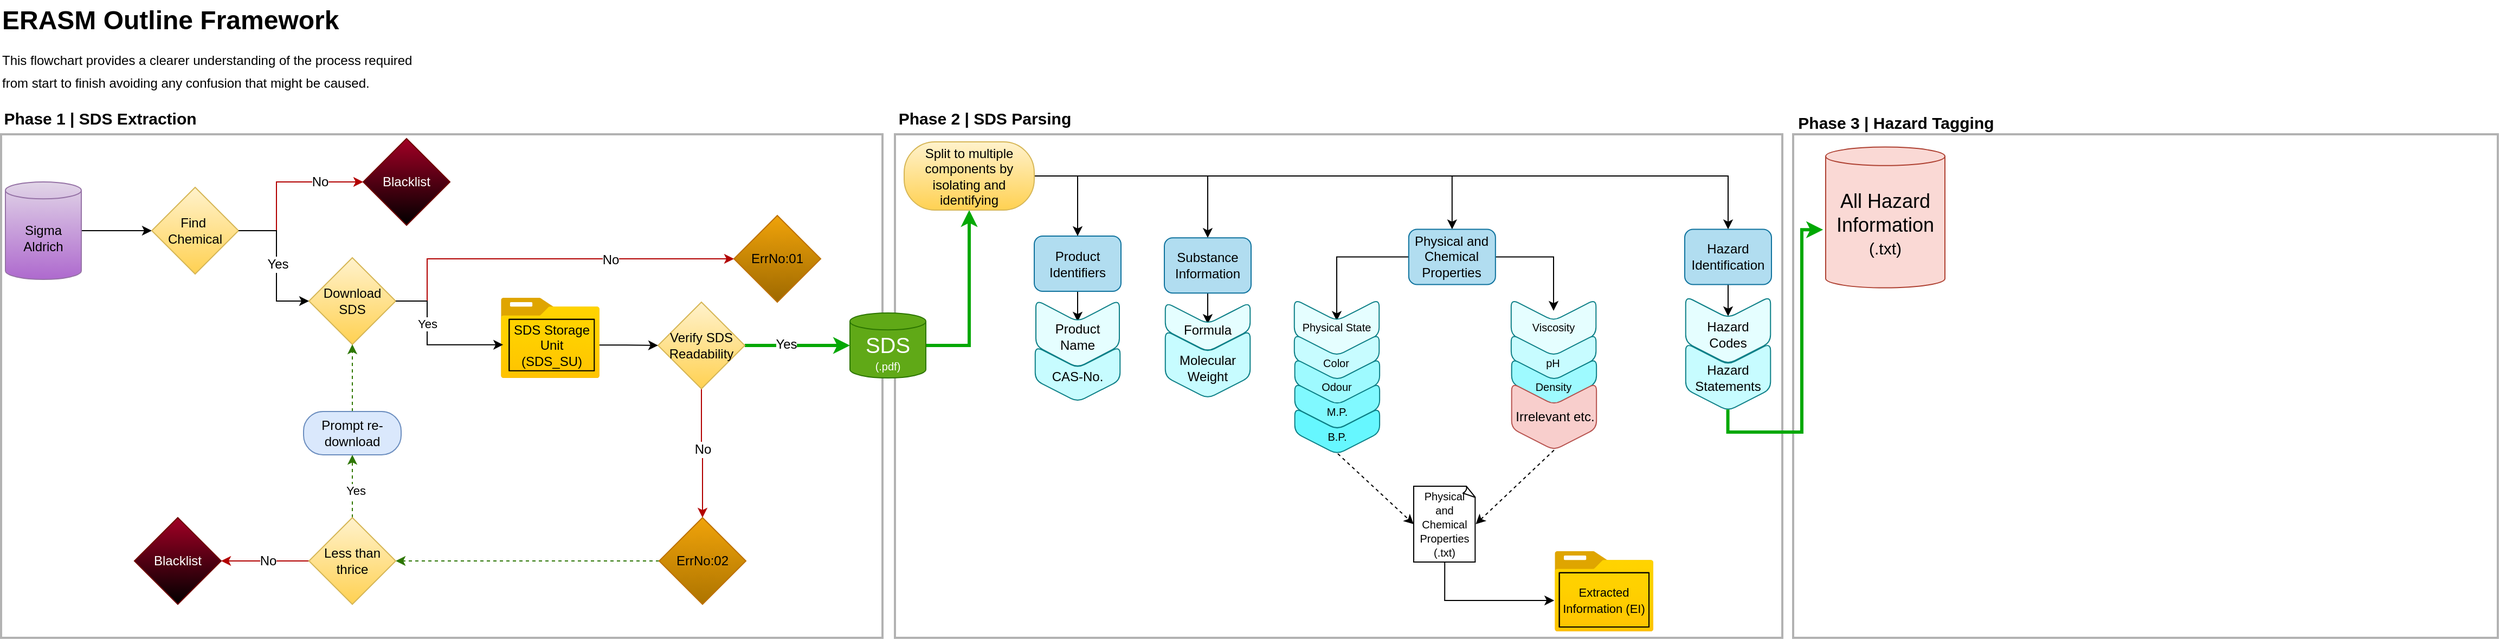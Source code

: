 <mxfile version="24.7.5">
  <diagram name="Page-1" id="0I6r3eatLLzhdnNPI9bZ">
    <mxGraphModel dx="1466" dy="1070" grid="1" gridSize="10" guides="1" tooltips="1" connect="1" arrows="1" fold="1" page="1" pageScale="1" pageWidth="2336" pageHeight="1654" math="0" shadow="0">
      <root>
        <mxCell id="0" />
        <mxCell id="1" parent="0" />
        <mxCell id="2ysG0IZwZ4ry6b-tC9r9-176" value="" style="rounded=0;whiteSpace=wrap;html=1;fillColor=none;strokeWidth=2;opacity=30;" vertex="1" parent="1">
          <mxGeometry x="1660" y="125" width="650" height="465" as="geometry" />
        </mxCell>
        <mxCell id="AweW9JlIoIycyxR6Y38T-5" value="" style="rounded=0;whiteSpace=wrap;html=1;fillColor=none;strokeWidth=2;opacity=30;" parent="1" vertex="1">
          <mxGeometry x="7" y="125" width="813" height="465" as="geometry" />
        </mxCell>
        <mxCell id="AweW9JlIoIycyxR6Y38T-46" value="" style="rounded=0;whiteSpace=wrap;html=1;fillColor=none;strokeWidth=2;opacity=30;" parent="1" vertex="1">
          <mxGeometry x="831.5" y="125" width="818.5" height="465" as="geometry" />
        </mxCell>
        <mxCell id="AweW9JlIoIycyxR6Y38T-1" value="&lt;h1 style=&quot;margin-top: 0px; line-height: 70%; font-size: 3px;&quot;&gt;&lt;span style=&quot;background-color: initial;&quot;&gt;&lt;br&gt;&lt;/span&gt;&lt;/h1&gt;&lt;h1 style=&quot;margin-top: 0px; line-height: 70%;&quot;&gt;&lt;span style=&quot;background-color: initial;&quot;&gt;ERASM Outline Framework&lt;/span&gt;&lt;/h1&gt;&lt;h1 style=&quot;margin-top: 0px; line-height: 70%;&quot;&gt;&lt;span style=&quot;font-size: 12px; font-weight: normal;&quot;&gt;This flowchart provides a clearer understanding of the process required from start to finish avoiding any confusion that might be caused.&lt;/span&gt;&lt;/h1&gt;" style="text;html=1;whiteSpace=wrap;overflow=hidden;rounded=0;" parent="1" vertex="1">
          <mxGeometry x="6" y="1" width="390" height="89" as="geometry" />
        </mxCell>
        <mxCell id="AweW9JlIoIycyxR6Y38T-2" style="edgeStyle=orthogonalEdgeStyle;rounded=0;orthogonalLoop=1;jettySize=auto;html=1;exitX=0.5;exitY=1;exitDx=0;exitDy=0;" parent="1" edge="1">
          <mxGeometry relative="1" as="geometry">
            <mxPoint x="183" y="142" as="sourcePoint" />
            <mxPoint x="183" y="142" as="targetPoint" />
          </mxGeometry>
        </mxCell>
        <mxCell id="AweW9JlIoIycyxR6Y38T-7" value="" style="edgeStyle=orthogonalEdgeStyle;rounded=0;orthogonalLoop=1;jettySize=auto;html=1;" parent="1" source="AweW9JlIoIycyxR6Y38T-3" target="AweW9JlIoIycyxR6Y38T-6" edge="1">
          <mxGeometry relative="1" as="geometry" />
        </mxCell>
        <mxCell id="AweW9JlIoIycyxR6Y38T-3" value="Sigma Aldrich" style="shape=cylinder3;whiteSpace=wrap;html=1;boundedLbl=1;backgroundOutline=1;size=7.833;fillColor=#e1d5e7;strokeColor=#9673a6;gradientColor=#ae69ce;" parent="1" vertex="1">
          <mxGeometry x="11" y="169" width="70" height="90" as="geometry" />
        </mxCell>
        <mxCell id="AweW9JlIoIycyxR6Y38T-12" value="" style="edgeStyle=orthogonalEdgeStyle;rounded=0;orthogonalLoop=1;jettySize=auto;html=1;fontFamily=Helvetica;fontSize=12;fontColor=default;fillColor=#e51400;strokeColor=#B20000;" parent="1" source="AweW9JlIoIycyxR6Y38T-6" target="AweW9JlIoIycyxR6Y38T-11" edge="1">
          <mxGeometry relative="1" as="geometry">
            <Array as="points">
              <mxPoint x="261" y="214" />
              <mxPoint x="261" y="169" />
            </Array>
          </mxGeometry>
        </mxCell>
        <mxCell id="AweW9JlIoIycyxR6Y38T-13" value="No" style="edgeLabel;html=1;align=center;verticalAlign=middle;resizable=0;points=[];strokeColor=#d6b656;fontFamily=Helvetica;fontSize=12;fontColor=default;fillColor=#fff2cc;gradientColor=#ffd152;" parent="AweW9JlIoIycyxR6Y38T-12" vertex="1" connectable="0">
          <mxGeometry x="0.211" relative="1" as="geometry">
            <mxPoint x="23" as="offset" />
          </mxGeometry>
        </mxCell>
        <mxCell id="AweW9JlIoIycyxR6Y38T-6" value="Find&amp;nbsp; Chemical" style="rhombus;whiteSpace=wrap;html=1;fillColor=#fff2cc;strokeColor=#d6b656;gradientColor=#ffd152;" parent="1" vertex="1">
          <mxGeometry x="146" y="174" width="80" height="80" as="geometry" />
        </mxCell>
        <mxCell id="AweW9JlIoIycyxR6Y38T-22" value="" style="edgeStyle=orthogonalEdgeStyle;rounded=0;orthogonalLoop=1;jettySize=auto;html=1;fontFamily=Helvetica;fontSize=12;fontColor=default;fillColor=#e51400;strokeColor=#B20000;entryX=0;entryY=0.5;entryDx=0;entryDy=0;" parent="1" source="AweW9JlIoIycyxR6Y38T-8" target="AweW9JlIoIycyxR6Y38T-21" edge="1">
          <mxGeometry relative="1" as="geometry">
            <Array as="points">
              <mxPoint x="400" y="279" />
              <mxPoint x="400" y="240" />
              <mxPoint x="510" y="240" />
            </Array>
          </mxGeometry>
        </mxCell>
        <mxCell id="AweW9JlIoIycyxR6Y38T-23" value="No" style="edgeLabel;html=1;align=center;verticalAlign=middle;resizable=0;points=[];strokeColor=#d6b656;fontFamily=Helvetica;fontSize=12;fontColor=default;fillColor=#fff2cc;gradientColor=#ffd152;" parent="AweW9JlIoIycyxR6Y38T-22" vertex="1" connectable="0">
          <mxGeometry x="0.347" y="-2" relative="1" as="geometry">
            <mxPoint y="-1" as="offset" />
          </mxGeometry>
        </mxCell>
        <mxCell id="AweW9JlIoIycyxR6Y38T-8" value="Download SDS" style="rhombus;whiteSpace=wrap;html=1;fillColor=#fff2cc;strokeColor=#d6b656;gradientColor=#ffd152;" parent="1" vertex="1">
          <mxGeometry x="291" y="239" width="80" height="80" as="geometry" />
        </mxCell>
        <mxCell id="AweW9JlIoIycyxR6Y38T-11" value="Blacklist" style="rhombus;whiteSpace=wrap;html=1;fillColor=#a20025;strokeColor=#6F0000;fontColor=#ffffff;gradientColor=default;" parent="1" vertex="1">
          <mxGeometry x="341" y="129" width="80" height="80" as="geometry" />
        </mxCell>
        <mxCell id="AweW9JlIoIycyxR6Y38T-9" value="" style="edgeStyle=orthogonalEdgeStyle;rounded=0;orthogonalLoop=1;jettySize=auto;html=1;fontFamily=Helvetica;fontSize=12;fontColor=default;" parent="1" source="AweW9JlIoIycyxR6Y38T-6" target="AweW9JlIoIycyxR6Y38T-8" edge="1">
          <mxGeometry relative="1" as="geometry">
            <Array as="points">
              <mxPoint x="261" y="214" />
              <mxPoint x="261" y="279" />
            </Array>
          </mxGeometry>
        </mxCell>
        <mxCell id="AweW9JlIoIycyxR6Y38T-14" value="Yes" style="edgeLabel;html=1;align=center;verticalAlign=middle;resizable=0;points=[];strokeColor=#d6b656;fontFamily=Helvetica;fontSize=12;fontColor=default;fillColor=#fff2cc;gradientColor=#ffd152;" parent="AweW9JlIoIycyxR6Y38T-9" vertex="1" connectable="0">
          <mxGeometry x="0.012" y="1" relative="1" as="geometry">
            <mxPoint as="offset" />
          </mxGeometry>
        </mxCell>
        <mxCell id="AweW9JlIoIycyxR6Y38T-26" value="" style="edgeStyle=orthogonalEdgeStyle;rounded=0;orthogonalLoop=1;jettySize=auto;html=1;fontFamily=Helvetica;fontSize=12;fontColor=default;entryX=0;entryY=0.5;entryDx=0;entryDy=0;entryPerimeter=0;strokeWidth=3;strokeColor=#05a805;" parent="1" source="AweW9JlIoIycyxR6Y38T-19" target="AweW9JlIoIycyxR6Y38T-44" edge="1">
          <mxGeometry relative="1" as="geometry">
            <mxPoint x="773" y="323" as="targetPoint" />
          </mxGeometry>
        </mxCell>
        <mxCell id="AweW9JlIoIycyxR6Y38T-32" value="Yes" style="edgeLabel;html=1;align=center;verticalAlign=middle;resizable=0;points=[];strokeColor=#d6b656;fontFamily=Helvetica;fontSize=12;fontColor=default;fillColor=#fff2cc;gradientColor=#ffd152;" parent="AweW9JlIoIycyxR6Y38T-26" vertex="1" connectable="0">
          <mxGeometry x="-0.23" y="1" relative="1" as="geometry">
            <mxPoint as="offset" />
          </mxGeometry>
        </mxCell>
        <mxCell id="AweW9JlIoIycyxR6Y38T-28" value="" style="edgeStyle=orthogonalEdgeStyle;rounded=0;orthogonalLoop=1;jettySize=auto;html=1;fontFamily=Helvetica;fontSize=12;fontColor=default;exitX=0.5;exitY=1;exitDx=0;exitDy=0;fillColor=#e51400;strokeColor=#B20000;" parent="1" source="AweW9JlIoIycyxR6Y38T-19" target="AweW9JlIoIycyxR6Y38T-30" edge="1">
          <mxGeometry relative="1" as="geometry">
            <mxPoint x="783" y="494" as="targetPoint" />
            <Array as="points" />
            <mxPoint x="653" y="391" as="sourcePoint" />
          </mxGeometry>
        </mxCell>
        <mxCell id="AweW9JlIoIycyxR6Y38T-31" value="No" style="edgeLabel;html=1;align=center;verticalAlign=middle;resizable=0;points=[];strokeColor=#d6b656;fontFamily=Helvetica;fontSize=12;fontColor=default;fillColor=#fff2cc;gradientColor=#ffd152;" parent="AweW9JlIoIycyxR6Y38T-28" vertex="1" connectable="0">
          <mxGeometry x="0.064" y="-2" relative="1" as="geometry">
            <mxPoint x="2" y="-7" as="offset" />
          </mxGeometry>
        </mxCell>
        <mxCell id="AweW9JlIoIycyxR6Y38T-19" value="Verify SDS Readability" style="rhombus;whiteSpace=wrap;html=1;fillColor=#fff2cc;strokeColor=#d6b656;gradientColor=#ffd152;" parent="1" vertex="1">
          <mxGeometry x="613" y="280" width="80" height="80" as="geometry" />
        </mxCell>
        <mxCell id="AweW9JlIoIycyxR6Y38T-21" value="ErrNo:01" style="rhombus;whiteSpace=wrap;html=1;fillColor=#f0a30a;strokeColor=#BD7000;fontColor=#000000;gradientColor=#9e6900;" parent="1" vertex="1">
          <mxGeometry x="683" y="200" width="80" height="80" as="geometry" />
        </mxCell>
        <mxCell id="AweW9JlIoIycyxR6Y38T-35" value="" style="edgeStyle=orthogonalEdgeStyle;rounded=0;orthogonalLoop=1;jettySize=auto;html=1;fontFamily=Helvetica;fontSize=12;fontColor=default;entryX=1;entryY=0.5;entryDx=0;entryDy=0;dashed=1;fillColor=#60a917;strokeColor=#2D7600;" parent="1" source="AweW9JlIoIycyxR6Y38T-30" target="AweW9JlIoIycyxR6Y38T-36" edge="1">
          <mxGeometry relative="1" as="geometry">
            <mxPoint x="360" y="552" as="targetPoint" />
          </mxGeometry>
        </mxCell>
        <mxCell id="AweW9JlIoIycyxR6Y38T-30" value="ErrNo:02" style="rhombus;whiteSpace=wrap;html=1;fillColor=#f0a30a;strokeColor=#BD7000;fontColor=#000000;gradientColor=#ad7400;" parent="1" vertex="1">
          <mxGeometry x="614" y="479" width="80" height="80" as="geometry" />
        </mxCell>
        <mxCell id="AweW9JlIoIycyxR6Y38T-37" style="edgeStyle=orthogonalEdgeStyle;rounded=0;orthogonalLoop=1;jettySize=auto;html=1;entryX=0.5;entryY=1;entryDx=0;entryDy=0;fontFamily=Helvetica;fontSize=12;fontColor=default;dashed=1;fillColor=#60a917;strokeColor=#2D7600;" parent="1" source="AweW9JlIoIycyxR6Y38T-38" target="AweW9JlIoIycyxR6Y38T-8" edge="1">
          <mxGeometry relative="1" as="geometry" />
        </mxCell>
        <mxCell id="AweW9JlIoIycyxR6Y38T-42" style="edgeStyle=orthogonalEdgeStyle;rounded=0;orthogonalLoop=1;jettySize=auto;html=1;entryX=1;entryY=0.5;entryDx=0;entryDy=0;fontFamily=Helvetica;fontSize=12;fontColor=default;fillColor=#e51400;strokeColor=#B20000;" parent="1" source="AweW9JlIoIycyxR6Y38T-36" target="AweW9JlIoIycyxR6Y38T-41" edge="1">
          <mxGeometry relative="1" as="geometry" />
        </mxCell>
        <mxCell id="AweW9JlIoIycyxR6Y38T-43" value="No" style="edgeLabel;html=1;align=center;verticalAlign=middle;resizable=0;points=[];strokeColor=#d6b656;fontFamily=Helvetica;fontSize=12;fontColor=default;fillColor=#fff2cc;gradientColor=#ffd152;" parent="AweW9JlIoIycyxR6Y38T-42" vertex="1" connectable="0">
          <mxGeometry x="0.161" relative="1" as="geometry">
            <mxPoint x="9" as="offset" />
          </mxGeometry>
        </mxCell>
        <mxCell id="2ysG0IZwZ4ry6b-tC9r9-46" value="" style="edgeStyle=orthogonalEdgeStyle;rounded=0;orthogonalLoop=1;jettySize=auto;html=1;strokeColor=#2e7601;dashed=1;" edge="1" parent="1" source="AweW9JlIoIycyxR6Y38T-36" target="AweW9JlIoIycyxR6Y38T-38">
          <mxGeometry relative="1" as="geometry" />
        </mxCell>
        <mxCell id="2ysG0IZwZ4ry6b-tC9r9-193" value="Yes" style="edgeLabel;html=1;align=center;verticalAlign=middle;resizable=0;points=[];" vertex="1" connectable="0" parent="2ysG0IZwZ4ry6b-tC9r9-46">
          <mxGeometry x="-0.123" y="-3" relative="1" as="geometry">
            <mxPoint as="offset" />
          </mxGeometry>
        </mxCell>
        <mxCell id="AweW9JlIoIycyxR6Y38T-36" value="Less than thrice" style="rhombus;whiteSpace=wrap;html=1;fillColor=#fff2cc;strokeColor=#d6b656;gradientColor=#ffd152;" parent="1" vertex="1">
          <mxGeometry x="291" y="479" width="80" height="80" as="geometry" />
        </mxCell>
        <mxCell id="AweW9JlIoIycyxR6Y38T-38" value="&lt;div&gt;Prompt re-download&lt;br&gt;&lt;/div&gt;" style="rounded=1;whiteSpace=wrap;html=1;strokeColor=#6c8ebf;align=center;verticalAlign=middle;fontFamily=Helvetica;fontSize=12;fillColor=#dae8fc;arcSize=45;" parent="1" vertex="1">
          <mxGeometry x="286" y="381" width="90" height="40" as="geometry" />
        </mxCell>
        <mxCell id="AweW9JlIoIycyxR6Y38T-41" value="Blacklist" style="rhombus;whiteSpace=wrap;html=1;fillColor=#a20025;strokeColor=#6F0000;fontColor=#ffffff;gradientColor=default;" parent="1" vertex="1">
          <mxGeometry x="130" y="479" width="80" height="80" as="geometry" />
        </mxCell>
        <mxCell id="2ysG0IZwZ4ry6b-tC9r9-11" style="edgeStyle=orthogonalEdgeStyle;rounded=0;orthogonalLoop=1;jettySize=auto;html=1;entryX=0.5;entryY=1;entryDx=0;entryDy=0;exitX=1;exitY=0.5;exitDx=0;exitDy=0;exitPerimeter=0;strokeWidth=3;strokeColor=#05a805;" edge="1" parent="1" source="AweW9JlIoIycyxR6Y38T-44" target="2ysG0IZwZ4ry6b-tC9r9-1">
          <mxGeometry relative="1" as="geometry">
            <mxPoint x="863" y="319.974" as="sourcePoint" />
            <mxPoint x="902" y="198" as="targetPoint" />
            <Array as="points">
              <mxPoint x="900" y="320" />
            </Array>
          </mxGeometry>
        </mxCell>
        <mxCell id="AweW9JlIoIycyxR6Y38T-44" value="&lt;font style=&quot;font-size: 20px;&quot;&gt;SDS&lt;/font&gt;&lt;div&gt;&lt;font style=&quot;font-size: 10px;&quot;&gt;(.pdf)&lt;/font&gt;&lt;/div&gt;" style="shape=cylinder3;whiteSpace=wrap;html=1;boundedLbl=1;backgroundOutline=1;size=7.833;fillColor=#60a917;strokeColor=#2D7600;fontColor=#ffffff;" parent="1" vertex="1">
          <mxGeometry x="790" y="290" width="70" height="60" as="geometry" />
        </mxCell>
        <mxCell id="AweW9JlIoIycyxR6Y38T-47" value="&lt;b style=&quot;font-size: 15px;&quot;&gt;Phase 1 | SDS Extraction&lt;/b&gt;" style="text;html=1;align=center;verticalAlign=middle;whiteSpace=wrap;rounded=0;fontFamily=Helvetica;fontSize=15;fontColor=default;" parent="1" vertex="1">
          <mxGeometry x="7" y="95" width="183" height="30" as="geometry" />
        </mxCell>
        <mxCell id="AweW9JlIoIycyxR6Y38T-48" value="&lt;b style=&quot;font-size: 15px;&quot;&gt;Phase 2 | SDS Parsing&lt;/b&gt;" style="text;html=1;align=center;verticalAlign=middle;whiteSpace=wrap;rounded=0;fontFamily=Helvetica;fontSize=15;fontColor=default;" parent="1" vertex="1">
          <mxGeometry x="831.5" y="95" width="164.5" height="30" as="geometry" />
        </mxCell>
        <mxCell id="2ysG0IZwZ4ry6b-tC9r9-18" style="edgeStyle=orthogonalEdgeStyle;rounded=0;orthogonalLoop=1;jettySize=auto;html=1;entryX=0.5;entryY=0;entryDx=0;entryDy=0;" edge="1" parent="1" source="2ysG0IZwZ4ry6b-tC9r9-1" target="2ysG0IZwZ4ry6b-tC9r9-49">
          <mxGeometry relative="1" as="geometry">
            <mxPoint x="1120.0" y="199" as="targetPoint" />
          </mxGeometry>
        </mxCell>
        <mxCell id="2ysG0IZwZ4ry6b-tC9r9-19" style="edgeStyle=orthogonalEdgeStyle;rounded=0;orthogonalLoop=1;jettySize=auto;html=1;entryX=0.5;entryY=0;entryDx=0;entryDy=0;" edge="1" parent="1" source="2ysG0IZwZ4ry6b-tC9r9-1" target="2ysG0IZwZ4ry6b-tC9r9-50">
          <mxGeometry relative="1" as="geometry">
            <mxPoint x="1240" y="199" as="targetPoint" />
          </mxGeometry>
        </mxCell>
        <mxCell id="2ysG0IZwZ4ry6b-tC9r9-23" style="edgeStyle=orthogonalEdgeStyle;rounded=0;orthogonalLoop=1;jettySize=auto;html=1;entryX=0.5;entryY=0;entryDx=0;entryDy=0;" edge="1" parent="1" source="2ysG0IZwZ4ry6b-tC9r9-1" target="2ysG0IZwZ4ry6b-tC9r9-51">
          <mxGeometry relative="1" as="geometry">
            <mxPoint x="1360" y="199" as="targetPoint" />
          </mxGeometry>
        </mxCell>
        <mxCell id="2ysG0IZwZ4ry6b-tC9r9-1" value="&lt;div&gt;Split to multiple components by isolating and identifying&lt;br&gt;&lt;/div&gt;" style="rounded=1;whiteSpace=wrap;html=1;strokeColor=#d6b656;align=center;verticalAlign=middle;fontFamily=Helvetica;fontSize=12;fontColor=default;fillColor=#fff2cc;gradientColor=#ffd152;arcSize=45;" vertex="1" parent="1">
          <mxGeometry x="840" y="132" width="120" height="63" as="geometry" />
        </mxCell>
        <mxCell id="2ysG0IZwZ4ry6b-tC9r9-31" style="edgeStyle=orthogonalEdgeStyle;rounded=0;orthogonalLoop=1;jettySize=auto;html=1;entryX=0;entryY=0.5;entryDx=0;entryDy=0;" edge="1" parent="1" source="2ysG0IZwZ4ry6b-tC9r9-30" target="AweW9JlIoIycyxR6Y38T-19">
          <mxGeometry relative="1" as="geometry" />
        </mxCell>
        <mxCell id="2ysG0IZwZ4ry6b-tC9r9-36" value="" style="group" vertex="1" connectable="0" parent="1">
          <mxGeometry x="467.94" y="276" width="92.06" height="74" as="geometry" />
        </mxCell>
        <mxCell id="2ysG0IZwZ4ry6b-tC9r9-34" value="" style="image;aspect=fixed;html=1;points=[];align=center;fontSize=12;image=img/lib/azure2/general/Folder_Blank.svg;" vertex="1" parent="2ysG0IZwZ4ry6b-tC9r9-36">
          <mxGeometry width="91.181" height="74" as="geometry" />
        </mxCell>
        <mxCell id="2ysG0IZwZ4ry6b-tC9r9-30" value="SDS Storage Unit (SDS_SU)" style="shape=cube;whiteSpace=wrap;html=1;boundedLbl=1;backgroundOutline=1;darkOpacity=0.05;darkOpacity2=0.1;size=0;fillColor=none;strokeColor=#000000;" vertex="1" parent="2ysG0IZwZ4ry6b-tC9r9-36">
          <mxGeometry x="7.72" y="19.923" width="78.487" height="47.436" as="geometry" />
        </mxCell>
        <mxCell id="2ysG0IZwZ4ry6b-tC9r9-39" style="edgeStyle=orthogonalEdgeStyle;rounded=0;orthogonalLoop=1;jettySize=auto;html=1;entryX=0.024;entryY=0.586;entryDx=0;entryDy=0;entryPerimeter=0;" edge="1" parent="1" source="AweW9JlIoIycyxR6Y38T-8" target="2ysG0IZwZ4ry6b-tC9r9-34">
          <mxGeometry relative="1" as="geometry">
            <Array as="points">
              <mxPoint x="400" y="279" />
              <mxPoint x="400" y="319" />
            </Array>
          </mxGeometry>
        </mxCell>
        <mxCell id="2ysG0IZwZ4ry6b-tC9r9-40" value="Yes" style="edgeLabel;html=1;align=center;verticalAlign=middle;resizable=0;points=[];" vertex="1" connectable="0" parent="2ysG0IZwZ4ry6b-tC9r9-39">
          <mxGeometry x="-0.28" relative="1" as="geometry">
            <mxPoint as="offset" />
          </mxGeometry>
        </mxCell>
        <mxCell id="2ysG0IZwZ4ry6b-tC9r9-64" value="" style="edgeStyle=orthogonalEdgeStyle;rounded=0;orthogonalLoop=1;jettySize=auto;html=1;" edge="1" parent="1" source="2ysG0IZwZ4ry6b-tC9r9-48" target="2ysG0IZwZ4ry6b-tC9r9-63">
          <mxGeometry relative="1" as="geometry" />
        </mxCell>
        <mxCell id="2ysG0IZwZ4ry6b-tC9r9-48" value="Product Identifiers" style="rounded=1;whiteSpace=wrap;html=1;fillColor=#b1ddf0;strokeColor=#10739e;" vertex="1" parent="1">
          <mxGeometry x="960" y="219" width="80" height="51" as="geometry" />
        </mxCell>
        <mxCell id="2ysG0IZwZ4ry6b-tC9r9-178" value="" style="edgeStyle=orthogonalEdgeStyle;rounded=0;orthogonalLoop=1;jettySize=auto;html=1;" edge="1" parent="1" source="2ysG0IZwZ4ry6b-tC9r9-49" target="2ysG0IZwZ4ry6b-tC9r9-75">
          <mxGeometry relative="1" as="geometry" />
        </mxCell>
        <mxCell id="2ysG0IZwZ4ry6b-tC9r9-49" value="Hazard Identification" style="rounded=1;whiteSpace=wrap;html=1;fillColor=#b1ddf0;strokeColor=#10739e;" vertex="1" parent="1">
          <mxGeometry x="1560" y="212.75" width="80" height="51" as="geometry" />
        </mxCell>
        <mxCell id="2ysG0IZwZ4ry6b-tC9r9-72" value="" style="edgeStyle=orthogonalEdgeStyle;rounded=0;orthogonalLoop=1;jettySize=auto;html=1;" edge="1" parent="1" source="2ysG0IZwZ4ry6b-tC9r9-50" target="2ysG0IZwZ4ry6b-tC9r9-68">
          <mxGeometry relative="1" as="geometry" />
        </mxCell>
        <mxCell id="2ysG0IZwZ4ry6b-tC9r9-50" value="Substance Information" style="rounded=1;whiteSpace=wrap;html=1;fillColor=#b1ddf0;strokeColor=#10739e;" vertex="1" parent="1">
          <mxGeometry x="1080" y="220.63" width="80" height="51" as="geometry" />
        </mxCell>
        <mxCell id="2ysG0IZwZ4ry6b-tC9r9-70" value="" style="edgeStyle=orthogonalEdgeStyle;rounded=0;orthogonalLoop=1;jettySize=auto;html=1;" edge="1" parent="1" source="2ysG0IZwZ4ry6b-tC9r9-51" target="2ysG0IZwZ4ry6b-tC9r9-69">
          <mxGeometry relative="1" as="geometry" />
        </mxCell>
        <mxCell id="2ysG0IZwZ4ry6b-tC9r9-181" style="edgeStyle=orthogonalEdgeStyle;rounded=0;orthogonalLoop=1;jettySize=auto;html=1;entryX=0.5;entryY=0;entryDx=0;entryDy=0;" edge="1" parent="1" source="2ysG0IZwZ4ry6b-tC9r9-51" target="2ysG0IZwZ4ry6b-tC9r9-106">
          <mxGeometry relative="1" as="geometry" />
        </mxCell>
        <mxCell id="2ysG0IZwZ4ry6b-tC9r9-51" value="Physical and Chemical Properties" style="rounded=1;whiteSpace=wrap;html=1;fillColor=#b1ddf0;strokeColor=#10739e;" vertex="1" parent="1">
          <mxGeometry x="1305.42" y="212.75" width="80" height="51" as="geometry" />
        </mxCell>
        <mxCell id="2ysG0IZwZ4ry6b-tC9r9-84" value="" style="shape=step;perimeter=stepPerimeter;whiteSpace=wrap;html=1;fixedSize=1;fillColor=#c7fcff;strokeColor=#0e8088;rounded=1;rotation=90;arcSize=14;" vertex="1" parent="1">
          <mxGeometry x="974.39" y="307.38" width="51.24" height="78.25" as="geometry" />
        </mxCell>
        <mxCell id="2ysG0IZwZ4ry6b-tC9r9-87" value="CAS-No." style="text;html=1;align=center;verticalAlign=middle;whiteSpace=wrap;rounded=0;" vertex="1" parent="1">
          <mxGeometry x="965" y="333" width="70" height="32" as="geometry" />
        </mxCell>
        <mxCell id="2ysG0IZwZ4ry6b-tC9r9-88" value="" style="shape=step;perimeter=stepPerimeter;whiteSpace=wrap;html=1;fixedSize=1;fillColor=#c7fcff;strokeColor=#0e8088;rounded=1;rotation=90;arcSize=14;" vertex="1" parent="1">
          <mxGeometry x="1568.77" y="310" width="62.5" height="78.25" as="geometry" />
        </mxCell>
        <mxCell id="2ysG0IZwZ4ry6b-tC9r9-89" value="Hazard Statements" style="text;html=1;align=center;verticalAlign=middle;whiteSpace=wrap;rounded=0;" vertex="1" parent="1">
          <mxGeometry x="1565.005" y="334.993" width="70" height="29.52" as="geometry" />
        </mxCell>
        <mxCell id="2ysG0IZwZ4ry6b-tC9r9-68" value="" style="shape=step;perimeter=stepPerimeter;whiteSpace=wrap;html=1;fixedSize=1;fillColor=#e5feff;strokeColor=#0e8088;rounded=1;rotation=90;arcSize=14;" vertex="1" parent="1">
          <mxGeometry x="1097.2" y="263.81" width="45.62" height="78.25" as="geometry" />
        </mxCell>
        <mxCell id="2ysG0IZwZ4ry6b-tC9r9-76" value="Formula" style="text;html=1;align=center;verticalAlign=middle;whiteSpace=wrap;rounded=0;" vertex="1" parent="1">
          <mxGeometry x="1085" y="290.63" width="70" height="30" as="geometry" />
        </mxCell>
        <mxCell id="2ysG0IZwZ4ry6b-tC9r9-90" value="" style="shape=step;perimeter=stepPerimeter;whiteSpace=wrap;html=1;fixedSize=1;fillColor=#c7fcff;strokeColor=#0e8088;rounded=1;rotation=90;arcSize=14;" vertex="1" parent="1">
          <mxGeometry x="1088.61" y="298.49" width="62.8" height="78.25" as="geometry" />
        </mxCell>
        <mxCell id="2ysG0IZwZ4ry6b-tC9r9-91" value="&lt;div title=&quot;Page 3&quot; class=&quot;page&quot;&gt;Molecular Weight&lt;/div&gt;" style="text;html=1;align=center;verticalAlign=middle;whiteSpace=wrap;rounded=0;" vertex="1" parent="1">
          <mxGeometry x="1085" y="325.64" width="70" height="30" as="geometry" />
        </mxCell>
        <mxCell id="2ysG0IZwZ4ry6b-tC9r9-94" value="" style="endArrow=classic;html=1;rounded=0;entryX=0.5;entryY=0;entryDx=0;entryDy=0;" edge="1" parent="1" target="2ysG0IZwZ4ry6b-tC9r9-48">
          <mxGeometry width="50" height="50" relative="1" as="geometry">
            <mxPoint x="1000" y="164" as="sourcePoint" />
            <mxPoint x="1140" y="230" as="targetPoint" />
          </mxGeometry>
        </mxCell>
        <mxCell id="2ysG0IZwZ4ry6b-tC9r9-69" value="" style="shape=step;perimeter=stepPerimeter;whiteSpace=wrap;html=1;fixedSize=1;fillColor=#e5feff;strokeColor=#0e8088;rounded=1;rotation=90;arcSize=14;" vertex="1" parent="1">
          <mxGeometry x="1212.6" y="264.58" width="52.82" height="78.25" as="geometry" />
        </mxCell>
        <mxCell id="2ysG0IZwZ4ry6b-tC9r9-77" value="&lt;font style=&quot;font-size: 10px;&quot;&gt;Physical&amp;nbsp;&lt;/font&gt;&lt;span style=&quot;font-size: 10px; background-color: initial;&quot;&gt;State&lt;/span&gt;" style="text;html=1;align=center;verticalAlign=middle;whiteSpace=wrap;rounded=0;" vertex="1" parent="1">
          <mxGeometry x="1204" y="288" width="70" height="30" as="geometry" />
        </mxCell>
        <mxCell id="2ysG0IZwZ4ry6b-tC9r9-66" value="" style="shape=step;perimeter=stepPerimeter;whiteSpace=wrap;html=1;fixedSize=1;fillColor=#e5feff;strokeColor=#0e8088;rounded=1;rotation=90;arcSize=14;" vertex="1" parent="1">
          <mxGeometry x="1568.75" y="266.81" width="62.5" height="78.25" as="geometry" />
        </mxCell>
        <mxCell id="2ysG0IZwZ4ry6b-tC9r9-75" value="Hazard Codes" style="text;html=1;align=center;verticalAlign=middle;whiteSpace=wrap;rounded=0;" vertex="1" parent="1">
          <mxGeometry x="1565" y="292.99" width="70" height="34" as="geometry" />
        </mxCell>
        <mxCell id="2ysG0IZwZ4ry6b-tC9r9-63" value="" style="shape=step;perimeter=stepPerimeter;whiteSpace=wrap;html=1;fixedSize=1;fillColor=#e5feff;strokeColor=#0e8088;rounded=1;rotation=90;arcSize=14;" vertex="1" parent="1">
          <mxGeometry x="968.755" y="270.761" width="62.5" height="76.998" as="geometry" />
        </mxCell>
        <mxCell id="2ysG0IZwZ4ry6b-tC9r9-74" value="Product Name" style="text;html=1;align=center;verticalAlign=middle;whiteSpace=wrap;rounded=0;" vertex="1" parent="1">
          <mxGeometry x="965.005" y="297.693" width="70" height="29.52" as="geometry" />
        </mxCell>
        <mxCell id="2ysG0IZwZ4ry6b-tC9r9-95" value="" style="shape=step;perimeter=stepPerimeter;whiteSpace=wrap;html=1;fixedSize=1;fillColor=#c7fcff;strokeColor=#0e8088;rounded=1;rotation=90;arcSize=14;" vertex="1" parent="1">
          <mxGeometry x="1217.63" y="291.85" width="42.79" height="78.25" as="geometry" />
        </mxCell>
        <mxCell id="2ysG0IZwZ4ry6b-tC9r9-96" value="&lt;span style=&quot;font-size: 10px;&quot;&gt;Color&lt;/span&gt;" style="text;html=1;align=center;verticalAlign=middle;whiteSpace=wrap;rounded=0;" vertex="1" parent="1">
          <mxGeometry x="1200.01" y="319" width="77.21" height="33.09" as="geometry" />
        </mxCell>
        <mxCell id="2ysG0IZwZ4ry6b-tC9r9-97" value="" style="shape=step;perimeter=stepPerimeter;whiteSpace=wrap;html=1;fixedSize=1;fillColor=#9efaff;strokeColor=#0e8088;rounded=1;rotation=90;arcSize=14;" vertex="1" parent="1">
          <mxGeometry x="1218.04" y="314.38" width="42.79" height="78.25" as="geometry" />
        </mxCell>
        <mxCell id="2ysG0IZwZ4ry6b-tC9r9-98" value="&lt;span style=&quot;font-size: 10px;&quot;&gt;Odour&lt;/span&gt;" style="text;html=1;align=center;verticalAlign=middle;whiteSpace=wrap;rounded=0;" vertex="1" parent="1">
          <mxGeometry x="1199" y="338" width="80" height="40.62" as="geometry" />
        </mxCell>
        <mxCell id="2ysG0IZwZ4ry6b-tC9r9-99" value="" style="shape=step;perimeter=stepPerimeter;whiteSpace=wrap;html=1;fixedSize=1;fillColor=#80f9ff;strokeColor=#0e8088;rounded=1;rotation=90;arcSize=14;" vertex="1" parent="1">
          <mxGeometry x="1218.04" y="337" width="42.79" height="78.25" as="geometry" />
        </mxCell>
        <mxCell id="2ysG0IZwZ4ry6b-tC9r9-100" value="&lt;span style=&quot;font-size: 10px;&quot;&gt;M.P.&lt;/span&gt;" style="text;html=1;align=center;verticalAlign=middle;whiteSpace=wrap;rounded=0;" vertex="1" parent="1">
          <mxGeometry x="1201.42" y="364.15" width="77.21" height="33.09" as="geometry" />
        </mxCell>
        <mxCell id="2ysG0IZwZ4ry6b-tC9r9-101" value="" style="shape=step;perimeter=stepPerimeter;whiteSpace=wrap;html=1;fixedSize=1;fillColor=#66f7ff;strokeColor=#0e8088;rounded=1;rotation=90;arcSize=14;" vertex="1" parent="1">
          <mxGeometry x="1218.04" y="360" width="42.79" height="78.25" as="geometry" />
        </mxCell>
        <mxCell id="2ysG0IZwZ4ry6b-tC9r9-102" value="&lt;span style=&quot;font-size: 10px;&quot;&gt;B.P.&lt;/span&gt;" style="text;html=1;align=center;verticalAlign=middle;whiteSpace=wrap;rounded=0;" vertex="1" parent="1">
          <mxGeometry x="1201.42" y="387.15" width="77.21" height="33.09" as="geometry" />
        </mxCell>
        <mxCell id="2ysG0IZwZ4ry6b-tC9r9-105" value="" style="shape=step;perimeter=stepPerimeter;whiteSpace=wrap;html=1;fixedSize=1;fillColor=#e5feff;strokeColor=#0e8088;rounded=1;rotation=90;arcSize=14;" vertex="1" parent="1">
          <mxGeometry x="1412.62" y="264.58" width="52.82" height="78.25" as="geometry" />
        </mxCell>
        <mxCell id="2ysG0IZwZ4ry6b-tC9r9-106" value="&lt;span style=&quot;font-size: 10px;&quot;&gt;Viscosity&lt;/span&gt;" style="text;html=1;align=center;verticalAlign=middle;whiteSpace=wrap;rounded=0;" vertex="1" parent="1">
          <mxGeometry x="1404.02" y="288" width="70" height="30" as="geometry" />
        </mxCell>
        <mxCell id="2ysG0IZwZ4ry6b-tC9r9-107" value="" style="shape=step;perimeter=stepPerimeter;whiteSpace=wrap;html=1;fixedSize=1;fillColor=#c7fcff;strokeColor=#0e8088;rounded=1;rotation=90;arcSize=14;" vertex="1" parent="1">
          <mxGeometry x="1417.65" y="291.85" width="42.79" height="78.25" as="geometry" />
        </mxCell>
        <mxCell id="2ysG0IZwZ4ry6b-tC9r9-108" value="&lt;span style=&quot;font-size: 10px;&quot;&gt;pH&lt;/span&gt;" style="text;html=1;align=center;verticalAlign=middle;whiteSpace=wrap;rounded=0;" vertex="1" parent="1">
          <mxGeometry x="1400.03" y="319" width="77.21" height="33.09" as="geometry" />
        </mxCell>
        <mxCell id="2ysG0IZwZ4ry6b-tC9r9-109" value="" style="shape=step;perimeter=stepPerimeter;whiteSpace=wrap;html=1;fixedSize=1;fillColor=#9efaff;strokeColor=#0e8088;rounded=1;rotation=90;arcSize=14;" vertex="1" parent="1">
          <mxGeometry x="1418.06" y="314.38" width="42.79" height="78.25" as="geometry" />
        </mxCell>
        <mxCell id="2ysG0IZwZ4ry6b-tC9r9-110" value="&lt;span style=&quot;font-size: 10px;&quot;&gt;Density&lt;/span&gt;" style="text;html=1;align=center;verticalAlign=middle;whiteSpace=wrap;rounded=0;" vertex="1" parent="1">
          <mxGeometry x="1399.02" y="338" width="80" height="40.62" as="geometry" />
        </mxCell>
        <mxCell id="2ysG0IZwZ4ry6b-tC9r9-111" value="" style="shape=step;perimeter=stepPerimeter;whiteSpace=wrap;html=1;fixedSize=1;fillColor=#f8cecc;strokeColor=#b85450;rounded=1;rotation=90;arcSize=14;" vertex="1" parent="1">
          <mxGeometry x="1408.49" y="346.57" width="61.94" height="78.25" as="geometry" />
        </mxCell>
        <mxCell id="2ysG0IZwZ4ry6b-tC9r9-142" value="&lt;font style=&quot;font-size: 18px;&quot;&gt;All Hazard Information&lt;/font&gt;&lt;div style=&quot;font-size: 18px;&quot;&gt;&lt;font style=&quot;font-size: 15px;&quot;&gt;(.txt)&lt;/font&gt;&lt;/div&gt;" style="shape=cylinder3;whiteSpace=wrap;html=1;boundedLbl=1;backgroundOutline=1;size=8.545;fillColor=#fad9d5;strokeColor=#ae4132;" vertex="1" parent="1">
          <mxGeometry x="1690" y="136.81" width="110" height="130" as="geometry" />
        </mxCell>
        <mxCell id="2ysG0IZwZ4ry6b-tC9r9-151" value="" style="group" vertex="1" connectable="0" parent="1">
          <mxGeometry x="1440.0" y="510" width="91.181" height="74" as="geometry" />
        </mxCell>
        <mxCell id="2ysG0IZwZ4ry6b-tC9r9-147" value="" style="image;aspect=fixed;html=1;points=[];align=center;fontSize=12;image=img/lib/azure2/general/Folder_Blank.svg;" vertex="1" parent="2ysG0IZwZ4ry6b-tC9r9-151">
          <mxGeometry width="91.181" height="74" as="geometry" />
        </mxCell>
        <mxCell id="2ysG0IZwZ4ry6b-tC9r9-148" value="&lt;font style=&quot;font-size: 11px;&quot;&gt;Extracted Information (EI)&lt;/font&gt;" style="shape=cube;whiteSpace=wrap;html=1;boundedLbl=1;backgroundOutline=1;darkOpacity=0.05;darkOpacity2=0.1;size=0;fillColor=none;strokeColor=#000000;" vertex="1" parent="2ysG0IZwZ4ry6b-tC9r9-151">
          <mxGeometry x="4.33" y="19.92" width="82.67" height="50.08" as="geometry" />
        </mxCell>
        <mxCell id="2ysG0IZwZ4ry6b-tC9r9-174" value="&lt;b style=&quot;font-size: 15px;&quot;&gt;Phase 3 | Hazard Tagging&lt;/b&gt;" style="text;html=1;align=center;verticalAlign=middle;whiteSpace=wrap;rounded=0;fontFamily=Helvetica;fontSize=15;fontColor=default;" vertex="1" parent="1">
          <mxGeometry x="1660" y="99" width="190" height="30" as="geometry" />
        </mxCell>
        <mxCell id="2ysG0IZwZ4ry6b-tC9r9-185" value="" style="edgeStyle=orthogonalEdgeStyle;rounded=0;orthogonalLoop=1;jettySize=auto;html=1;exitX=0.5;exitY=1;exitDx=0;exitDy=0;exitPerimeter=0;entryX=-0.004;entryY=0.615;entryDx=0;entryDy=0;entryPerimeter=0;" edge="1" parent="1" source="2ysG0IZwZ4ry6b-tC9r9-179" target="2ysG0IZwZ4ry6b-tC9r9-147">
          <mxGeometry relative="1" as="geometry" />
        </mxCell>
        <mxCell id="2ysG0IZwZ4ry6b-tC9r9-179" value="&lt;div style=&quot;font-size: 11px;&quot;&gt;&lt;font style=&quot;font-size: 10px;&quot;&gt;Physical and Chemical Properties&lt;/font&gt;&lt;/div&gt;&lt;div style=&quot;font-size: 11px;&quot;&gt;&lt;font style=&quot;font-size: 10px;&quot;&gt;(.txt)&lt;/font&gt;&lt;/div&gt;" style="whiteSpace=wrap;html=1;shape=mxgraph.basic.document" vertex="1" parent="1">
          <mxGeometry x="1310" y="450" width="57.25" height="70" as="geometry" />
        </mxCell>
        <mxCell id="2ysG0IZwZ4ry6b-tC9r9-182" value="Irrelevant etc." style="text;html=1;align=center;verticalAlign=middle;whiteSpace=wrap;rounded=0;" vertex="1" parent="1">
          <mxGeometry x="1400.03" y="370.69" width="80.98" height="30" as="geometry" />
        </mxCell>
        <mxCell id="2ysG0IZwZ4ry6b-tC9r9-183" value="" style="endArrow=classic;html=1;rounded=0;entryX=0;entryY=0.5;entryDx=0;entryDy=0;entryPerimeter=0;dashed=1;" edge="1" parent="1" target="2ysG0IZwZ4ry6b-tC9r9-179">
          <mxGeometry width="50" height="50" relative="1" as="geometry">
            <mxPoint x="1240" y="420" as="sourcePoint" />
            <mxPoint x="1390" y="330" as="targetPoint" />
          </mxGeometry>
        </mxCell>
        <mxCell id="2ysG0IZwZ4ry6b-tC9r9-184" value="" style="endArrow=classic;html=1;rounded=0;exitX=1;exitY=0.5;exitDx=0;exitDy=0;entryX=1;entryY=0.5;entryDx=0;entryDy=0;entryPerimeter=0;dashed=1;" edge="1" parent="1" source="2ysG0IZwZ4ry6b-tC9r9-111" target="2ysG0IZwZ4ry6b-tC9r9-179">
          <mxGeometry width="50" height="50" relative="1" as="geometry">
            <mxPoint x="1340" y="380" as="sourcePoint" />
            <mxPoint x="1390" y="330" as="targetPoint" />
          </mxGeometry>
        </mxCell>
        <mxCell id="2ysG0IZwZ4ry6b-tC9r9-192" style="edgeStyle=orthogonalEdgeStyle;rounded=0;orthogonalLoop=1;jettySize=auto;html=1;entryX=-0.022;entryY=0.587;entryDx=0;entryDy=0;entryPerimeter=0;exitX=0.98;exitY=0.503;exitDx=0;exitDy=0;exitPerimeter=0;strokeWidth=3;strokeColor=#00a803;" edge="1" parent="1" source="2ysG0IZwZ4ry6b-tC9r9-88" target="2ysG0IZwZ4ry6b-tC9r9-142">
          <mxGeometry relative="1" as="geometry">
            <mxPoint x="1600" y="380" as="sourcePoint" />
            <Array as="points">
              <mxPoint x="1600" y="400" />
              <mxPoint x="1668" y="400" />
              <mxPoint x="1668" y="213" />
            </Array>
          </mxGeometry>
        </mxCell>
      </root>
    </mxGraphModel>
  </diagram>
</mxfile>
